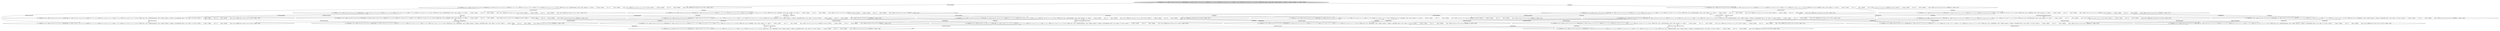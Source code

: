 strict digraph DiskGraph {
nodesep=0.35;
subgraph cluster_graph {
color="white";
967637665389041036 [label="/\\ f = FALSE/\\ p = ( n1 :> [nif |-> n1, ts |-> {}, a |-> 0, s |-> FALSE] @@  n2 :> [nif |-> n2, ts |-> {}, a |-> 0, s |-> FALSE] )/\\ t = ( i1 :> [s |-> FALSE, id |-> i1, ps |-> {}, c |-> 1] @@  i2 :> [s |-> FALSE, id |-> i2, ps |-> {}, c |-> 1] )/\\ pc = TRUE/\\ req = [op |-> None, verb |-> None, params |-> {}, body |-> {}]/\\ res = [body |-> {}, code |-> None]",style = filled]
967637665389041036 -> 8756997901130288749 [label="PostTournament",color="black",fontcolor="black"];
8756997901130288749 [label="/\\ f = FALSE/\\ p = ( n1 :> [nif |-> n1, ts |-> {}, a |-> 0, s |-> FALSE] @@  n2 :> [nif |-> n2, ts |-> {}, a |-> 0, s |-> FALSE] )/\\ t = ( i1 :> [s |-> TRUE, id |-> i1, ps |-> {}, c |-> 1] @@  i2 :> [s |-> FALSE, id |-> i2, ps |-> {}, c |-> 1] )/\\ pc = TRUE/\\ req = [ op |-> postTournament,  verb |-> post,  params |-> {},  body |->      { [ type |-> object,          int |-> 0,          bool |-> FALSE,          obj |-> {[s |-> FALSE, id |-> i1, ps |-> {}, c |-> 1]} ] } ]/\\ res = [ body |->      { [ type |-> object,          int |-> 0,          bool |-> FALSE,          obj |-> {[s |-> TRUE, id |-> i1, ps |-> {}, c |-> 1]} ] },  code |-> 201 ]"];
967637665389041036 -> -8814944471661943105 [label="PostPlayer",color="black",fontcolor="black"];
-8814944471661943105 [label="/\\ f = FALSE/\\ p = ( n1 :> [nif |-> n1, ts |-> {}, a |-> 0, s |-> TRUE] @@  n2 :> [nif |-> n2, ts |-> {}, a |-> 0, s |-> FALSE] )/\\ t = ( i1 :> [s |-> FALSE, id |-> i1, ps |-> {}, c |-> 1] @@  i2 :> [s |-> FALSE, id |-> i2, ps |-> {}, c |-> 1] )/\\ pc = TRUE/\\ req = [ op |-> postPlayer,  verb |-> post,  params |-> {},  body |->      { [ type |-> object,          int |-> 0,          bool |-> FALSE,          obj |-> {[nif |-> n1, ts |-> {}, a |-> 0, s |-> FALSE]} ] } ]/\\ res = [ body |->      { [ type |-> object,          int |-> 0,          bool |-> FALSE,          obj |-> {[nif |-> n1, ts |-> {}, a |-> 0, s |-> TRUE]} ] },  code |-> 201 ]"];
8756997901130288749 -> -6830991626320306428 [label="DeleteTournament",color="black",fontcolor="black"];
-6830991626320306428 [label="/\\ f = TRUE/\\ p = ( n1 :> [nif |-> n1, ts |-> {}, a |-> 0, s |-> FALSE] @@  n2 :> [nif |-> n2, ts |-> {}, a |-> 0, s |-> FALSE] )/\\ t = ( i1 :> [s |-> FALSE, id |-> i1, ps |-> {}, c |-> 1] @@  i2 :> [s |-> FALSE, id |-> i2, ps |-> {}, c |-> 1] )/\\ pc = TRUE/\\ req = [ op |-> deleteTournament,  verb |-> delete,  params |-> {[name |-> tournamentId, value |-> i1]},  body |-> {} ]/\\ res = [ body |->      { [ type |-> object,          int |-> 0,          bool |-> FALSE,          obj |-> {[s |-> FALSE, id |-> i1, ps |-> {}, c |-> 1]} ] },  code |-> 200 ]"];
967637665389041036 -> 8756997901130288749 [label="PostTournament",color="black",fontcolor="black"];
-8814944471661943105 -> -7491061120926930411 [label="PostTournament",color="black",fontcolor="black"];
-7491061120926930411 [label="/\\ f = FALSE/\\ p = ( n1 :> [nif |-> n1, ts |-> {}, a |-> 0, s |-> TRUE] @@  n2 :> [nif |-> n2, ts |-> {}, a |-> 0, s |-> FALSE] )/\\ t = ( i1 :> [s |-> TRUE, id |-> i1, ps |-> {}, c |-> 1] @@  i2 :> [s |-> FALSE, id |-> i2, ps |-> {}, c |-> 1] )/\\ pc = TRUE/\\ req = [ op |-> postTournament,  verb |-> post,  params |-> {},  body |->      { [ type |-> object,          int |-> 0,          bool |-> FALSE,          obj |-> {[s |-> FALSE, id |-> i1, ps |-> {}, c |-> 1]} ] } ]/\\ res = [ body |->      { [ type |-> object,          int |-> 0,          bool |-> FALSE,          obj |-> {[s |-> TRUE, id |-> i1, ps |-> {}, c |-> 1]} ] },  code |-> 201 ]"];
967637665389041036 -> -8814944471661943105 [label="PostPlayer",color="black",fontcolor="black"];
8756997901130288749 -> 1079514446650600000 [label="PostPlayer",color="black",fontcolor="black"];
1079514446650600000 [label="/\\ f = FALSE/\\ p = ( n1 :> [nif |-> n1, ts |-> {}, a |-> 0, s |-> TRUE] @@  n2 :> [nif |-> n2, ts |-> {}, a |-> 0, s |-> FALSE] )/\\ t = ( i1 :> [s |-> TRUE, id |-> i1, ps |-> {}, c |-> 1] @@  i2 :> [s |-> FALSE, id |-> i2, ps |-> {}, c |-> 1] )/\\ pc = TRUE/\\ req = [ op |-> postPlayer,  verb |-> post,  params |-> {},  body |->      { [ type |-> object,          int |-> 0,          bool |-> FALSE,          obj |-> {[nif |-> n1, ts |-> {}, a |-> 0, s |-> FALSE]} ] } ]/\\ res = [ body |->      { [ type |-> object,          int |-> 0,          bool |-> FALSE,          obj |-> {[nif |-> n1, ts |-> {}, a |-> 0, s |-> TRUE]} ] },  code |-> 201 ]"];
-7491061120926930411 -> 1192995517595025536 [label="DeleteTournament",color="black",fontcolor="black"];
1192995517595025536 [label="/\\ f = FALSE/\\ p = ( n1 :> [nif |-> n1, ts |-> {}, a |-> 0, s |-> TRUE] @@  n2 :> [nif |-> n2, ts |-> {}, a |-> 0, s |-> FALSE] )/\\ t = ( i1 :> [s |-> FALSE, id |-> i1, ps |-> {}, c |-> 1] @@  i2 :> [s |-> FALSE, id |-> i2, ps |-> {}, c |-> 1] )/\\ pc = TRUE/\\ req = [ op |-> deleteTournament,  verb |-> delete,  params |-> {[name |-> tournamentId, value |-> i1]},  body |-> {} ]/\\ res = [ body |->      { [ type |-> object,          int |-> 0,          bool |-> FALSE,          obj |-> {[s |-> FALSE, id |-> i1, ps |-> {}, c |-> 1]} ] },  code |-> 200 ]"];
967637665389041036 -> 8756997901130288749 [label="PostTournament",color="black",fontcolor="black"];
8756997901130288749 -> -4975685851990021112 [label="PostTournament",color="black",fontcolor="black"];
-4975685851990021112 [label="/\\ f = FALSE/\\ p = ( n1 :> [nif |-> n1, ts |-> {}, a |-> 0, s |-> FALSE] @@  n2 :> [nif |-> n2, ts |-> {}, a |-> 0, s |-> FALSE] )/\\ t = ( i1 :> [s |-> TRUE, id |-> i1, ps |-> {}, c |-> 1] @@  i2 :> [s |-> TRUE, id |-> i2, ps |-> {}, c |-> 1] )/\\ pc = TRUE/\\ req = [ op |-> postTournament,  verb |-> post,  params |-> {},  body |->      { [ type |-> object,          int |-> 0,          bool |-> FALSE,          obj |-> {[s |-> FALSE, id |-> i2, ps |-> {}, c |-> 1]} ] } ]/\\ res = [ body |->      { [ type |-> object,          int |-> 0,          bool |-> FALSE,          obj |-> {[s |-> TRUE, id |-> i2, ps |-> {}, c |-> 1]} ] },  code |-> 201 ]"];
-8814944471661943105 -> 7281926624329514748 [label="DeletePlayer",color="black",fontcolor="black"];
7281926624329514748 [label="/\\ f = TRUE/\\ p = ( n1 :> [nif |-> n1, ts |-> {}, a |-> 0, s |-> FALSE] @@  n2 :> [nif |-> n2, ts |-> {}, a |-> 0, s |-> FALSE] )/\\ t = ( i1 :> [s |-> FALSE, id |-> i1, ps |-> {}, c |-> 1] @@  i2 :> [s |-> FALSE, id |-> i2, ps |-> {}, c |-> 1] )/\\ pc = TRUE/\\ req = [ op |-> deletePlayer,  verb |-> delete,  params |-> {[name |-> playerNIF, value |-> n1]},  body |-> {} ]/\\ res = [ body |->      { [ type |-> object,          int |-> 0,          bool |-> FALSE,          obj |-> {[nif |-> n1, ts |-> {}, a |-> 0, s |-> FALSE]} ] },  code |-> 200 ]"];
-7491061120926930411 -> -3029799119033066577 [label="DeletePlayer",color="black",fontcolor="black"];
-3029799119033066577 [label="/\\ f = FALSE/\\ p = ( n1 :> [nif |-> n1, ts |-> {}, a |-> 0, s |-> FALSE] @@  n2 :> [nif |-> n2, ts |-> {}, a |-> 0, s |-> FALSE] )/\\ t = ( i1 :> [s |-> TRUE, id |-> i1, ps |-> {}, c |-> 1] @@  i2 :> [s |-> FALSE, id |-> i2, ps |-> {}, c |-> 1] )/\\ pc = TRUE/\\ req = [ op |-> deletePlayer,  verb |-> delete,  params |-> {[name |-> playerNIF, value |-> n1]},  body |-> {} ]/\\ res = [ body |->      { [ type |-> object,          int |-> 0,          bool |-> FALSE,          obj |-> {[nif |-> n1, ts |-> {}, a |-> 0, s |-> FALSE]} ] },  code |-> 200 ]"];
967637665389041036 -> -8814944471661943105 [label="PostPlayer",color="black",fontcolor="black"];
-8814944471661943105 -> -7491061120926930411 [label="PostTournament",color="black",fontcolor="black"];
8756997901130288749 -> 1079514446650600000 [label="PostPlayer",color="black",fontcolor="black"];
-8814944471661943105 -> 7281926624329514748 [label="DeletePlayer",color="black",fontcolor="black"];
967637665389041036 -> 8756997901130288749 [label="PostTournament",color="black",fontcolor="black"];
-7491061120926930411 -> 6593178303718082672 [label="PostTournament",color="black",fontcolor="black"];
6593178303718082672 [label="/\\ f = FALSE/\\ p = ( n1 :> [nif |-> n1, ts |-> {}, a |-> 0, s |-> TRUE] @@  n2 :> [nif |-> n2, ts |-> {}, a |-> 0, s |-> FALSE] )/\\ t = ( i1 :> [s |-> TRUE, id |-> i1, ps |-> {}, c |-> 1] @@  i2 :> [s |-> TRUE, id |-> i2, ps |-> {}, c |-> 1] )/\\ pc = TRUE/\\ req = [ op |-> postTournament,  verb |-> post,  params |-> {},  body |->      { [ type |-> object,          int |-> 0,          bool |-> FALSE,          obj |-> {[s |-> FALSE, id |-> i2, ps |-> {}, c |-> 1]} ] } ]/\\ res = [ body |->      { [ type |-> object,          int |-> 0,          bool |-> FALSE,          obj |-> {[s |-> TRUE, id |-> i2, ps |-> {}, c |-> 1]} ] },  code |-> 201 ]"];
8756997901130288749 -> -6830991626320306428 [label="DeleteTournament",color="black",fontcolor="black"];
-8814944471661943105 -> -7491061120926930411 [label="PostTournament",color="black",fontcolor="black"];
8756997901130288749 -> 1079514446650600000 [label="PostPlayer",color="black",fontcolor="black"];
967637665389041036 -> -8814944471661943105 [label="PostPlayer",color="black",fontcolor="black"];
-8814944471661943105 -> -1489896045691225649 [label="PostPlayer",color="black",fontcolor="black"];
-1489896045691225649 [label="/\\ f = FALSE/\\ p = ( n1 :> [nif |-> n1, ts |-> {}, a |-> 0, s |-> TRUE] @@  n2 :> [nif |-> n2, ts |-> {}, a |-> 0, s |-> TRUE] )/\\ t = ( i1 :> [s |-> FALSE, id |-> i1, ps |-> {}, c |-> 1] @@  i2 :> [s |-> FALSE, id |-> i2, ps |-> {}, c |-> 1] )/\\ pc = TRUE/\\ req = [ op |-> postPlayer,  verb |-> post,  params |-> {},  body |->      { [ type |-> object,          int |-> 0,          bool |-> FALSE,          obj |-> {[nif |-> n2, ts |-> {}, a |-> 0, s |-> FALSE]} ] } ]/\\ res = [ body |->      { [ type |-> object,          int |-> 0,          bool |-> FALSE,          obj |-> {[nif |-> n2, ts |-> {}, a |-> 0, s |-> TRUE]} ] },  code |-> 201 ]"];
-7491061120926930411 -> -3029799119033066577 [label="DeletePlayer",color="black",fontcolor="black"];
1079514446650600000 -> 1192995517595025536 [label="DeleteTournament",color="black",fontcolor="black"];
8756997901130288749 -> -4975685851990021112 [label="PostTournament",color="black",fontcolor="black"];
8756997901130288749 -> 1079514446650600000 [label="PostPlayer",color="black",fontcolor="black"];
1192995517595025536 -> -7491061120926930411 [label="PostTournament",color="black",fontcolor="black"];
-8814944471661943105 -> -7491061120926930411 [label="PostTournament",color="black",fontcolor="black"];
-7491061120926930411 -> 1192995517595025536 [label="DeleteTournament",color="black",fontcolor="black"];
1079514446650600000 -> -3029799119033066577 [label="DeletePlayer",color="black",fontcolor="black"];
1079514446650600000 -> 6593178303718082672 [label="PostTournament",color="black",fontcolor="black"];
-7491061120926930411 -> 6918339845074564400 [label="PostPlayer",color="black",fontcolor="black"];
6918339845074564400 [label="/\\ f = FALSE/\\ p = ( n1 :> [nif |-> n1, ts |-> {}, a |-> 0, s |-> TRUE] @@  n2 :> [nif |-> n2, ts |-> {}, a |-> 0, s |-> TRUE] )/\\ t = ( i1 :> [s |-> TRUE, id |-> i1, ps |-> {}, c |-> 1] @@  i2 :> [s |-> FALSE, id |-> i2, ps |-> {}, c |-> 1] )/\\ pc = TRUE/\\ req = [ op |-> postPlayer,  verb |-> post,  params |-> {},  body |->      { [ type |-> object,          int |-> 0,          bool |-> FALSE,          obj |-> {[nif |-> n2, ts |-> {}, a |-> 0, s |-> FALSE]} ] } ]/\\ res = [ body |->      { [ type |-> object,          int |-> 0,          bool |-> FALSE,          obj |-> {[nif |-> n2, ts |-> {}, a |-> 0, s |-> TRUE]} ] },  code |-> 201 ]"];
1079514446650600000 -> -3029799119033066577 [label="DeletePlayer",color="black",fontcolor="black"];
1192995517595025536 -> 7281926624329514748 [label="DeletePlayer",color="black",fontcolor="black"];
-8814944471661943105 -> -1489896045691225649 [label="PostPlayer",color="black",fontcolor="black"];
1192995517595025536 -> -7491061120926930411 [label="PostTournament",color="black",fontcolor="black"];
-7491061120926930411 -> 6593178303718082672 [label="PostTournament",color="black",fontcolor="black"];
1079514446650600000 -> 1192995517595025536 [label="DeleteTournament",color="black",fontcolor="black"];
-4975685851990021112 -> 4626738309642140218 [label="DeleteTournament",color="black",fontcolor="black"];
4626738309642140218 [label="/\\ f = FALSE/\\ p = ( n1 :> [nif |-> n1, ts |-> {}, a |-> 0, s |-> FALSE] @@  n2 :> [nif |-> n2, ts |-> {}, a |-> 0, s |-> FALSE] )/\\ t = ( i1 :> [s |-> FALSE, id |-> i1, ps |-> {}, c |-> 1] @@  i2 :> [s |-> TRUE, id |-> i2, ps |-> {}, c |-> 1] )/\\ pc = TRUE/\\ req = [ op |-> deleteTournament,  verb |-> delete,  params |-> {[name |-> tournamentId, value |-> i1]},  body |-> {} ]/\\ res = [ body |->      { [ type |-> object,          int |-> 0,          bool |-> FALSE,          obj |-> {[s |-> FALSE, id |-> i1, ps |-> {}, c |-> 1]} ] },  code |-> 200 ]"];
-7491061120926930411 -> 6918339845074564400 [label="PostPlayer",color="black",fontcolor="black"];
1079514446650600000 -> 6918339845074564400 [label="PostPlayer",color="black",fontcolor="black"];
1192995517595025536 -> 7281926624329514748 [label="DeletePlayer",color="black",fontcolor="black"];
1192995517595025536 -> -7491061120926930411 [label="PostTournament",color="black",fontcolor="black"];
1079514446650600000 -> 6593178303718082672 [label="PostTournament",color="black",fontcolor="black"];
-4975685851990021112 -> -5509587152409165004 [label="PostPlayer",color="black",fontcolor="black"];
-5509587152409165004 [label="/\\ f = FALSE/\\ p = ( n1 :> [nif |-> n1, ts |-> {}, a |-> 0, s |-> TRUE] @@  n2 :> [nif |-> n2, ts |-> {}, a |-> 0, s |-> FALSE] )/\\ t = ( i1 :> [s |-> TRUE, id |-> i1, ps |-> {}, c |-> 1] @@  i2 :> [s |-> TRUE, id |-> i2, ps |-> {}, c |-> 1] )/\\ pc = TRUE/\\ req = [ op |-> postPlayer,  verb |-> post,  params |-> {},  body |->      { [ type |-> object,          int |-> 0,          bool |-> FALSE,          obj |-> {[nif |-> n1, ts |-> {}, a |-> 0, s |-> FALSE]} ] } ]/\\ res = [ body |->      { [ type |-> object,          int |-> 0,          bool |-> FALSE,          obj |-> {[nif |-> n1, ts |-> {}, a |-> 0, s |-> TRUE]} ] },  code |-> 201 ]"];
1192995517595025536 -> -1489896045691225649 [label="PostPlayer",color="black",fontcolor="black"];
-3029799119033066577 -> -6830991626320306428 [label="DeleteTournament",color="black",fontcolor="black"];
-4975685851990021112 -> 4626738309642140218 [label="DeleteTournament",color="black",fontcolor="black"];
1192995517595025536 -> -7491061120926930411 [label="PostTournament",color="black",fontcolor="black"];
1079514446650600000 -> 6918339845074564400 [label="PostPlayer",color="black",fontcolor="black"];
6593178303718082672 -> -709083796374147666 [label="DeleteTournament",color="black",fontcolor="black"];
-709083796374147666 [label="/\\ f = FALSE/\\ p = ( n1 :> [nif |-> n1, ts |-> {}, a |-> 0, s |-> TRUE] @@  n2 :> [nif |-> n2, ts |-> {}, a |-> 0, s |-> FALSE] )/\\ t = ( i1 :> [s |-> FALSE, id |-> i1, ps |-> {}, c |-> 1] @@  i2 :> [s |-> TRUE, id |-> i2, ps |-> {}, c |-> 1] )/\\ pc = TRUE/\\ req = [ op |-> deleteTournament,  verb |-> delete,  params |-> {[name |-> tournamentId, value |-> i1]},  body |-> {} ]/\\ res = [ body |->      { [ type |-> object,          int |-> 0,          bool |-> FALSE,          obj |-> {[s |-> FALSE, id |-> i1, ps |-> {}, c |-> 1]} ] },  code |-> 200 ]"];
1192995517595025536 -> -1489896045691225649 [label="PostPlayer",color="black",fontcolor="black"];
-4975685851990021112 -> -5509587152409165004 [label="PostPlayer",color="black",fontcolor="black"];
-3029799119033066577 -> 1079514446650600000 [label="PostPlayer",color="black",fontcolor="black"];
6593178303718082672 -> 2377370648079635946 [label="DeletePlayer",color="black",fontcolor="black"];
2377370648079635946 [label="/\\ f = FALSE/\\ p = ( n1 :> [nif |-> n1, ts |-> {}, a |-> 0, s |-> FALSE] @@  n2 :> [nif |-> n2, ts |-> {}, a |-> 0, s |-> FALSE] )/\\ t = ( i1 :> [s |-> TRUE, id |-> i1, ps |-> {}, c |-> 1] @@  i2 :> [s |-> TRUE, id |-> i2, ps |-> {}, c |-> 1] )/\\ pc = TRUE/\\ req = [ op |-> deletePlayer,  verb |-> delete,  params |-> {[name |-> playerNIF, value |-> n1]},  body |-> {} ]/\\ res = [ body |->      { [ type |-> object,          int |-> 0,          bool |-> FALSE,          obj |-> {[nif |-> n1, ts |-> {}, a |-> 0, s |-> FALSE]} ] },  code |-> 200 ]"];
-1489896045691225649 -> 8490669979986715208 [label="PostTournament",color="black",fontcolor="black"];
8490669979986715208 [label="/\\ f = FALSE/\\ p = ( n1 :> [nif |-> n1, ts |-> {}, a |-> 0, s |-> TRUE] @@  n2 :> [nif |-> n2, ts |-> {}, a |-> 0, s |-> TRUE] )/\\ t = ( i1 :> [s |-> TRUE, id |-> i1, ps |-> {}, c |-> 1] @@  i2 :> [s |-> FALSE, id |-> i2, ps |-> {}, c |-> 1] )/\\ pc = TRUE/\\ req = [ op |-> postTournament,  verb |-> post,  params |-> {},  body |->      { [ type |-> object,          int |-> 0,          bool |-> FALSE,          obj |-> {[s |-> FALSE, id |-> i1, ps |-> {}, c |-> 1]} ] } ]/\\ res = [ body |->      { [ type |-> object,          int |-> 0,          bool |-> FALSE,          obj |-> {[s |-> TRUE, id |-> i1, ps |-> {}, c |-> 1]} ] },  code |-> 201 ]"];
-3029799119033066577 -> -4975685851990021112 [label="PostTournament",color="black",fontcolor="black"];
6593178303718082672 -> -709083796374147666 [label="DeleteTournament",color="black",fontcolor="black"];
-4975685851990021112 -> 4626738309642140218 [label="DeleteTournament",color="black",fontcolor="black"];
-1489896045691225649 -> -3418276638687045169 [label="DeletePlayer",color="black",fontcolor="black"];
-3418276638687045169 [label="/\\ f = FALSE/\\ p = ( n1 :> [nif |-> n1, ts |-> {}, a |-> 0, s |-> FALSE] @@  n2 :> [nif |-> n2, ts |-> {}, a |-> 0, s |-> TRUE] )/\\ t = ( i1 :> [s |-> FALSE, id |-> i1, ps |-> {}, c |-> 1] @@  i2 :> [s |-> FALSE, id |-> i2, ps |-> {}, c |-> 1] )/\\ pc = TRUE/\\ req = [ op |-> deletePlayer,  verb |-> delete,  params |-> {[name |-> playerNIF, value |-> n1]},  body |-> {} ]/\\ res = [ body |->      { [ type |-> object,          int |-> 0,          bool |-> FALSE,          obj |-> {[nif |-> n1, ts |-> {}, a |-> 0, s |-> FALSE]} ] },  code |-> 200 ]"];
-4975685851990021112 -> -5509587152409165004 [label="PostPlayer",color="black",fontcolor="black"];
-3029799119033066577 -> 1079514446650600000 [label="PostPlayer",color="black",fontcolor="black"];
6593178303718082672 -> 2377370648079635946 [label="DeletePlayer",color="black",fontcolor="black"];
-4975685851990021112 -> 4626738309642140218 [label="DeleteTournament",color="black",fontcolor="black"];
-1489896045691225649 -> 8490669979986715208 [label="PostTournament",color="black",fontcolor="black"];
-3029799119033066577 -> -6830991626320306428 [label="DeleteTournament",color="black",fontcolor="black"];
6593178303718082672 -> -709083796374147666 [label="DeleteTournament",color="black",fontcolor="black"];
-1489896045691225649 -> -3418276638687045169 [label="DeletePlayer",color="black",fontcolor="black"];
-4975685851990021112 -> -5509587152409165004 [label="PostPlayer",color="black",fontcolor="black"];
-3029799119033066577 -> 1079514446650600000 [label="PostPlayer",color="black",fontcolor="black"];
-1489896045691225649 -> 8490669979986715208 [label="PostTournament",color="black",fontcolor="black"];
6593178303718082672 -> -2489410420968530876 [label="PostPlayer",color="black",fontcolor="black"];
-2489410420968530876 [label="/\\ f = FALSE/\\ p = ( n1 :> [nif |-> n1, ts |-> {}, a |-> 0, s |-> TRUE] @@  n2 :> [nif |-> n2, ts |-> {}, a |-> 0, s |-> TRUE] )/\\ t = ( i1 :> [s |-> TRUE, id |-> i1, ps |-> {}, c |-> 1] @@  i2 :> [s |-> TRUE, id |-> i2, ps |-> {}, c |-> 1] )/\\ pc = TRUE/\\ req = [ op |-> postPlayer,  verb |-> post,  params |-> {},  body |->      { [ type |-> object,          int |-> 0,          bool |-> FALSE,          obj |-> {[nif |-> n2, ts |-> {}, a |-> 0, s |-> FALSE]} ] } ]/\\ res = [ body |->      { [ type |-> object,          int |-> 0,          bool |-> FALSE,          obj |-> {[nif |-> n2, ts |-> {}, a |-> 0, s |-> TRUE]} ] },  code |-> 201 ]"];
-3029799119033066577 -> -4975685851990021112 [label="PostTournament",color="black",fontcolor="black"];
6593178303718082672 -> -709083796374147666 [label="DeleteTournament",color="black",fontcolor="black"];
6918339845074564400 -> 3297447094840449727 [label="DeleteTournament",color="black",fontcolor="black"];
3297447094840449727 [label="/\\ f = FALSE/\\ p = ( n1 :> [nif |-> n1, ts |-> {}, a |-> 0, s |-> TRUE] @@  n2 :> [nif |-> n2, ts |-> {}, a |-> 0, s |-> TRUE] )/\\ t = ( i1 :> [s |-> FALSE, id |-> i1, ps |-> {}, c |-> 1] @@  i2 :> [s |-> FALSE, id |-> i2, ps |-> {}, c |-> 1] )/\\ pc = TRUE/\\ req = [ op |-> deleteTournament,  verb |-> delete,  params |-> {[name |-> tournamentId, value |-> i1]},  body |-> {} ]/\\ res = [ body |->      { [ type |-> object,          int |-> 0,          bool |-> FALSE,          obj |-> {[s |-> FALSE, id |-> i1, ps |-> {}, c |-> 1]} ] },  code |-> 200 ]"];
-1489896045691225649 -> -3418276638687045169 [label="DeletePlayer",color="black",fontcolor="black"];
6593178303718082672 -> -2489410420968530876 [label="PostPlayer",color="black",fontcolor="black"];
-3029799119033066577 -> 1079514446650600000 [label="PostPlayer",color="black",fontcolor="black"];
4626738309642140218 -> -4975685851990021112 [label="PostTournament",color="black",fontcolor="black"];
-1489896045691225649 -> 8490669979986715208 [label="PostTournament",color="black",fontcolor="black"];
6918339845074564400 -> 6236701224965830783 [label="DeletePlayer",color="black",fontcolor="black"];
6236701224965830783 [label="/\\ f = FALSE/\\ p = ( n1 :> [nif |-> n1, ts |-> {}, a |-> 0, s |-> FALSE] @@  n2 :> [nif |-> n2, ts |-> {}, a |-> 0, s |-> TRUE] )/\\ t = ( i1 :> [s |-> TRUE, id |-> i1, ps |-> {}, c |-> 1] @@  i2 :> [s |-> FALSE, id |-> i2, ps |-> {}, c |-> 1] )/\\ pc = TRUE/\\ req = [ op |-> deletePlayer,  verb |-> delete,  params |-> {[name |-> playerNIF, value |-> n1]},  body |-> {} ]/\\ res = [ body |->      { [ type |-> object,          int |-> 0,          bool |-> FALSE,          obj |-> {[nif |-> n1, ts |-> {}, a |-> 0, s |-> FALSE]} ] },  code |-> 200 ]"];
-1489896045691225649 -> -3418276638687045169 [label="DeletePlayer",color="black",fontcolor="black"];
4626738309642140218 -> 1079514446650600000 [label="PostPlayer",color="black",fontcolor="black"];
-5509587152409165004 -> -709083796374147666 [label="DeleteTournament",color="black",fontcolor="black"];
4626738309642140218 -> -6830991626320306428 [label="DeleteTournament",color="black",fontcolor="black"];
-709083796374147666 -> 6593178303718082672 [label="PostTournament",color="black",fontcolor="black"];
6918339845074564400 -> -5286908780210388947 [label="PostTournament",color="black",fontcolor="black"];
-5286908780210388947 [label="/\\ f = FALSE/\\ p = ( n1 :> [nif |-> n1, ts |-> {}, a |-> 0, s |-> TRUE] @@  n2 :> [nif |-> n2, ts |-> {}, a |-> 0, s |-> TRUE] )/\\ t = ( i1 :> [s |-> TRUE, id |-> i1, ps |-> {}, c |-> 1] @@  i2 :> [s |-> TRUE, id |-> i2, ps |-> {}, c |-> 1] )/\\ pc = TRUE/\\ req = [ op |-> postTournament,  verb |-> post,  params |-> {},  body |->      { [ type |-> object,          int |-> 0,          bool |-> FALSE,          obj |-> {[s |-> FALSE, id |-> i2, ps |-> {}, c |-> 1]} ] } ]/\\ res = [ body |->      { [ type |-> object,          int |-> 0,          bool |-> FALSE,          obj |-> {[s |-> TRUE, id |-> i2, ps |-> {}, c |-> 1]} ] },  code |-> 201 ]"];
-709083796374147666 -> -3029799119033066577 [label="DeletePlayer",color="black",fontcolor="black"];
4626738309642140218 -> 1079514446650600000 [label="PostPlayer",color="black",fontcolor="black"];
-5509587152409165004 -> 2377370648079635946 [label="DeletePlayer",color="black",fontcolor="black"];
4626738309642140218 -> -4975685851990021112 [label="PostTournament",color="black",fontcolor="black"];
-709083796374147666 -> 1192995517595025536 [label="DeleteTournament",color="black",fontcolor="black"];
6918339845074564400 -> 6236701224965830783 [label="DeletePlayer",color="black",fontcolor="black"];
-709083796374147666 -> -3029799119033066577 [label="DeletePlayer",color="black",fontcolor="black"];
4626738309642140218 -> 1079514446650600000 [label="PostPlayer",color="black",fontcolor="black"];
-5509587152409165004 -> -709083796374147666 [label="DeleteTournament",color="black",fontcolor="black"];
-709083796374147666 -> 6593178303718082672 [label="PostTournament",color="black",fontcolor="black"];
6918339845074564400 -> 3297447094840449727 [label="DeleteTournament",color="black",fontcolor="black"];
-709083796374147666 -> 6918339845074564400 [label="PostPlayer",color="black",fontcolor="black"];
-5509587152409165004 -> 2377370648079635946 [label="DeletePlayer",color="black",fontcolor="black"];
6918339845074564400 -> 6236701224965830783 [label="DeletePlayer",color="black",fontcolor="black"];
4626738309642140218 -> -6830991626320306428 [label="DeleteTournament",color="black",fontcolor="black"];
6918339845074564400 -> -5286908780210388947 [label="PostTournament",color="black",fontcolor="black"];
-709083796374147666 -> 1192995517595025536 [label="DeleteTournament",color="black",fontcolor="black"];
-5509587152409165004 -> -709083796374147666 [label="DeleteTournament",color="black",fontcolor="black"];
-709083796374147666 -> 6918339845074564400 [label="PostPlayer",color="black",fontcolor="black"];
6918339845074564400 -> 6236701224965830783 [label="DeletePlayer",color="black",fontcolor="black"];
4626738309642140218 -> 1079514446650600000 [label="PostPlayer",color="black",fontcolor="black"];
2377370648079635946 -> 4626738309642140218 [label="DeleteTournament",color="black",fontcolor="black"];
-5509587152409165004 -> -2489410420968530876 [label="PostPlayer",color="black",fontcolor="black"];
-3418276638687045169 -> -7491061120926930411 [label="PostTournament",color="black",fontcolor="black"];
-5509587152409165004 -> -709083796374147666 [label="DeleteTournament",color="black",fontcolor="black"];
2377370648079635946 -> -5509587152409165004 [label="PostPlayer",color="black",fontcolor="black"];
8490669979986715208 -> 3297447094840449727 [label="DeleteTournament",color="black",fontcolor="black"];
2377370648079635946 -> 4626738309642140218 [label="DeleteTournament",color="black",fontcolor="black"];
-5509587152409165004 -> -2489410420968530876 [label="PostPlayer",color="black",fontcolor="black"];
-3418276638687045169 -> -1489896045691225649 [label="PostPlayer",color="black",fontcolor="black"];
2377370648079635946 -> -5509587152409165004 [label="PostPlayer",color="black",fontcolor="black"];
8490669979986715208 -> 6236701224965830783 [label="DeletePlayer",color="black",fontcolor="black"];
-3418276638687045169 -> -7491061120926930411 [label="PostTournament",color="black",fontcolor="black"];
2377370648079635946 -> 4626738309642140218 [label="DeleteTournament",color="black",fontcolor="black"];
-2489410420968530876 -> -3790788743244580975 [label="DeleteTournament",color="black",fontcolor="black"];
-3790788743244580975 [label="/\\ f = FALSE/\\ p = ( n1 :> [nif |-> n1, ts |-> {}, a |-> 0, s |-> TRUE] @@  n2 :> [nif |-> n2, ts |-> {}, a |-> 0, s |-> TRUE] )/\\ t = ( i1 :> [s |-> FALSE, id |-> i1, ps |-> {}, c |-> 1] @@  i2 :> [s |-> TRUE, id |-> i2, ps |-> {}, c |-> 1] )/\\ pc = TRUE/\\ req = [ op |-> deleteTournament,  verb |-> delete,  params |-> {[name |-> tournamentId, value |-> i1]},  body |-> {} ]/\\ res = [ body |->      { [ type |-> object,          int |-> 0,          bool |-> FALSE,          obj |-> {[s |-> FALSE, id |-> i1, ps |-> {}, c |-> 1]} ] },  code |-> 200 ]"];
2377370648079635946 -> -5509587152409165004 [label="PostPlayer",color="black",fontcolor="black"];
-3418276638687045169 -> -1489896045691225649 [label="PostPlayer",color="black",fontcolor="black"];
8490669979986715208 -> -5286908780210388947 [label="PostTournament",color="black",fontcolor="black"];
2377370648079635946 -> 4626738309642140218 [label="DeleteTournament",color="black",fontcolor="black"];
2377370648079635946 -> -5509587152409165004 [label="PostPlayer",color="black",fontcolor="black"];
-3418276638687045169 -> -7491061120926930411 [label="PostTournament",color="black",fontcolor="black"];
8490669979986715208 -> 6236701224965830783 [label="DeletePlayer",color="black",fontcolor="black"];
-2489410420968530876 -> -6665092725470071238 [label="DeletePlayer",color="black",fontcolor="black"];
-6665092725470071238 [label="/\\ f = FALSE/\\ p = ( n1 :> [nif |-> n1, ts |-> {}, a |-> 0, s |-> FALSE] @@  n2 :> [nif |-> n2, ts |-> {}, a |-> 0, s |-> TRUE] )/\\ t = ( i1 :> [s |-> TRUE, id |-> i1, ps |-> {}, c |-> 1] @@  i2 :> [s |-> TRUE, id |-> i2, ps |-> {}, c |-> 1] )/\\ pc = TRUE/\\ req = [ op |-> deletePlayer,  verb |-> delete,  params |-> {[name |-> playerNIF, value |-> n1]},  body |-> {} ]/\\ res = [ body |->      { [ type |-> object,          int |-> 0,          bool |-> FALSE,          obj |-> {[nif |-> n1, ts |-> {}, a |-> 0, s |-> FALSE]} ] },  code |-> 200 ]"];
3297447094840449727 -> 8490669979986715208 [label="PostTournament",color="black",fontcolor="black"];
-3418276638687045169 -> 7281926624329514748 [label="DeletePlayer",color="black",fontcolor="black"];
8490669979986715208 -> 3297447094840449727 [label="DeleteTournament",color="black",fontcolor="black"];
-3418276638687045169 -> -7491061120926930411 [label="PostTournament",color="black",fontcolor="black"];
8490669979986715208 -> 6236701224965830783 [label="DeletePlayer",color="black",fontcolor="black"];
-3418276638687045169 -> 7281926624329514748 [label="DeletePlayer",color="black",fontcolor="black"];
3297447094840449727 -> -3418276638687045169 [label="DeletePlayer",color="black",fontcolor="black"];
6236701224965830783 -> 1192995517595025536 [label="DeleteTournament",color="black",fontcolor="black"];
8490669979986715208 -> -5286908780210388947 [label="PostTournament",color="black",fontcolor="black"];
8490669979986715208 -> 6236701224965830783 [label="DeletePlayer",color="black",fontcolor="black"];
3297447094840449727 -> 8490669979986715208 [label="PostTournament",color="black",fontcolor="black"];
6236701224965830783 -> 6918339845074564400 [label="PostPlayer",color="black",fontcolor="black"];
-2489410420968530876 -> -3790788743244580975 [label="DeleteTournament",color="black",fontcolor="black"];
3297447094840449727 -> -3418276638687045169 [label="DeletePlayer",color="black",fontcolor="black"];
6236701224965830783 -> 6593178303718082672 [label="PostTournament",color="black",fontcolor="black"];
3297447094840449727 -> 8490669979986715208 [label="PostTournament",color="black",fontcolor="black"];
-5286908780210388947 -> -3790788743244580975 [label="DeleteTournament",color="black",fontcolor="black"];
-2489410420968530876 -> -6665092725470071238 [label="DeletePlayer",color="black",fontcolor="black"];
6236701224965830783 -> 6918339845074564400 [label="PostPlayer",color="black",fontcolor="black"];
-2489410420968530876 -> -3790788743244580975 [label="DeleteTournament",color="black",fontcolor="black"];
-5286908780210388947 -> -6665092725470071238 [label="DeletePlayer",color="black",fontcolor="black"];
3297447094840449727 -> -3418276638687045169 [label="DeletePlayer",color="black",fontcolor="black"];
-5286908780210388947 -> -3790788743244580975 [label="DeleteTournament",color="black",fontcolor="black"];
-2489410420968530876 -> -6665092725470071238 [label="DeletePlayer",color="black",fontcolor="black"];
6236701224965830783 -> 1192995517595025536 [label="DeleteTournament",color="black",fontcolor="black"];
-2489410420968530876 -> -3790788743244580975 [label="DeleteTournament",color="black",fontcolor="black"];
-5286908780210388947 -> -6665092725470071238 [label="DeletePlayer",color="black",fontcolor="black"];
-5286908780210388947 -> -3790788743244580975 [label="DeleteTournament",color="black",fontcolor="black"];
3297447094840449727 -> 8490669979986715208 [label="PostTournament",color="black",fontcolor="black"];
-5286908780210388947 -> -6665092725470071238 [label="DeletePlayer",color="black",fontcolor="black"];
-2489410420968530876 -> -6665092725470071238 [label="DeletePlayer",color="black",fontcolor="black"];
6236701224965830783 -> -3029799119033066577 [label="DeletePlayer",color="black",fontcolor="black"];
-3790788743244580975 -> -5286908780210388947 [label="PostTournament",color="black",fontcolor="black"];
-5286908780210388947 -> -3790788743244580975 [label="DeleteTournament",color="black",fontcolor="black"];
3297447094840449727 -> -3418276638687045169 [label="DeletePlayer",color="black",fontcolor="black"];
-5286908780210388947 -> -6665092725470071238 [label="DeletePlayer",color="black",fontcolor="black"];
-3790788743244580975 -> 6236701224965830783 [label="DeletePlayer",color="black",fontcolor="black"];
6236701224965830783 -> 6593178303718082672 [label="PostTournament",color="black",fontcolor="black"];
-3790788743244580975 -> 3297447094840449727 [label="DeleteTournament",color="black",fontcolor="black"];
-6665092725470071238 -> -709083796374147666 [label="DeleteTournament",color="black",fontcolor="black"];
-3790788743244580975 -> 6236701224965830783 [label="DeletePlayer",color="black",fontcolor="black"];
-6665092725470071238 -> -2489410420968530876 [label="PostPlayer",color="black",fontcolor="black"];
6236701224965830783 -> -3029799119033066577 [label="DeletePlayer",color="black",fontcolor="black"];
-6665092725470071238 -> -709083796374147666 [label="DeleteTournament",color="black",fontcolor="black"];
-3790788743244580975 -> -5286908780210388947 [label="PostTournament",color="black",fontcolor="black"];
-6665092725470071238 -> -2489410420968530876 [label="PostPlayer",color="black",fontcolor="black"];
-3790788743244580975 -> 6236701224965830783 [label="DeletePlayer",color="black",fontcolor="black"];
-6665092725470071238 -> -709083796374147666 [label="DeleteTournament",color="black",fontcolor="black"];
-3790788743244580975 -> 3297447094840449727 [label="DeleteTournament",color="black",fontcolor="black"];
-6665092725470071238 -> 2377370648079635946 [label="DeletePlayer",color="black",fontcolor="black"];
-3790788743244580975 -> 6236701224965830783 [label="DeletePlayer",color="black",fontcolor="black"];
-6665092725470071238 -> -709083796374147666 [label="DeleteTournament",color="black",fontcolor="black"];
-6665092725470071238 -> 2377370648079635946 [label="DeletePlayer",color="black",fontcolor="black"];
{rank = same; 967637665389041036;}
{rank = same; -8814944471661943105;8756997901130288749;}
{rank = same; 1079514446650600000;-4975685851990021112;-1489896045691225649;-7491061120926930411;}
{rank = same; -3029799119033066577;6918339845074564400;1192995517595025536;-3418276638687045169;-5509587152409165004;4626738309642140218;6593178303718082672;8490669979986715208;}
{rank = same; 2377370648079635946;-2489410420968530876;6236701224965830783;-709083796374147666;3297447094840449727;-5286908780210388947;}
{rank = same; -6665092725470071238;-3790788743244580975;}
}
}